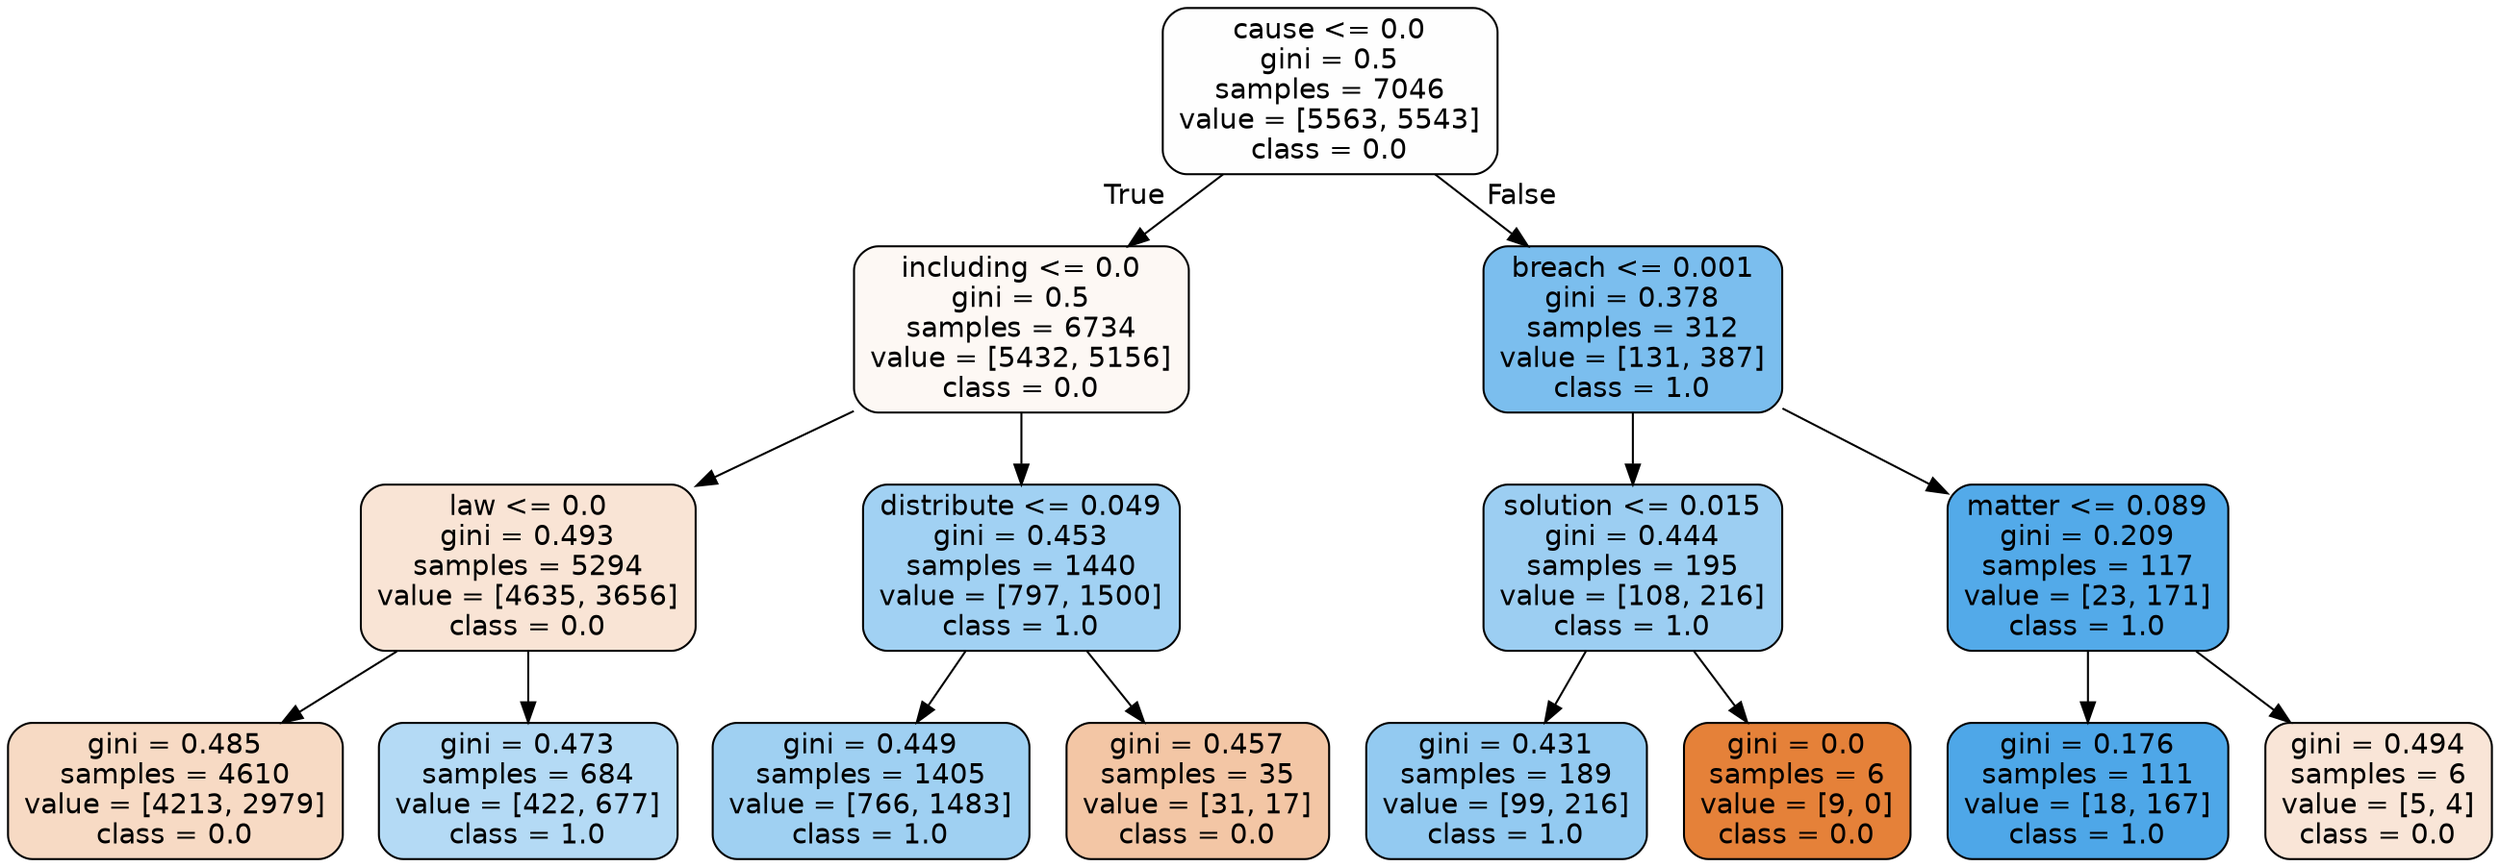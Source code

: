 digraph Tree {
node [shape=box, style="filled, rounded", color="black", fontname=helvetica] ;
edge [fontname=helvetica] ;
0 [label="cause <= 0.0\ngini = 0.5\nsamples = 7046\nvalue = [5563, 5543]\nclass = 0.0", fillcolor="#e5813901"] ;
1 [label="including <= 0.0\ngini = 0.5\nsamples = 6734\nvalue = [5432, 5156]\nclass = 0.0", fillcolor="#e581390d"] ;
0 -> 1 [labeldistance=2.5, labelangle=45, headlabel="True"] ;
2 [label="law <= 0.0\ngini = 0.493\nsamples = 5294\nvalue = [4635, 3656]\nclass = 0.0", fillcolor="#e5813936"] ;
1 -> 2 ;
3 [label="gini = 0.485\nsamples = 4610\nvalue = [4213, 2979]\nclass = 0.0", fillcolor="#e581394b"] ;
2 -> 3 ;
4 [label="gini = 0.473\nsamples = 684\nvalue = [422, 677]\nclass = 1.0", fillcolor="#399de560"] ;
2 -> 4 ;
5 [label="distribute <= 0.049\ngini = 0.453\nsamples = 1440\nvalue = [797, 1500]\nclass = 1.0", fillcolor="#399de578"] ;
1 -> 5 ;
6 [label="gini = 0.449\nsamples = 1405\nvalue = [766, 1483]\nclass = 1.0", fillcolor="#399de57b"] ;
5 -> 6 ;
7 [label="gini = 0.457\nsamples = 35\nvalue = [31, 17]\nclass = 0.0", fillcolor="#e5813973"] ;
5 -> 7 ;
8 [label="breach <= 0.001\ngini = 0.378\nsamples = 312\nvalue = [131, 387]\nclass = 1.0", fillcolor="#399de5a9"] ;
0 -> 8 [labeldistance=2.5, labelangle=-45, headlabel="False"] ;
9 [label="solution <= 0.015\ngini = 0.444\nsamples = 195\nvalue = [108, 216]\nclass = 1.0", fillcolor="#399de57f"] ;
8 -> 9 ;
10 [label="gini = 0.431\nsamples = 189\nvalue = [99, 216]\nclass = 1.0", fillcolor="#399de58a"] ;
9 -> 10 ;
11 [label="gini = 0.0\nsamples = 6\nvalue = [9, 0]\nclass = 0.0", fillcolor="#e58139ff"] ;
9 -> 11 ;
12 [label="matter <= 0.089\ngini = 0.209\nsamples = 117\nvalue = [23, 171]\nclass = 1.0", fillcolor="#399de5dd"] ;
8 -> 12 ;
13 [label="gini = 0.176\nsamples = 111\nvalue = [18, 167]\nclass = 1.0", fillcolor="#399de5e4"] ;
12 -> 13 ;
14 [label="gini = 0.494\nsamples = 6\nvalue = [5, 4]\nclass = 0.0", fillcolor="#e5813933"] ;
12 -> 14 ;
}